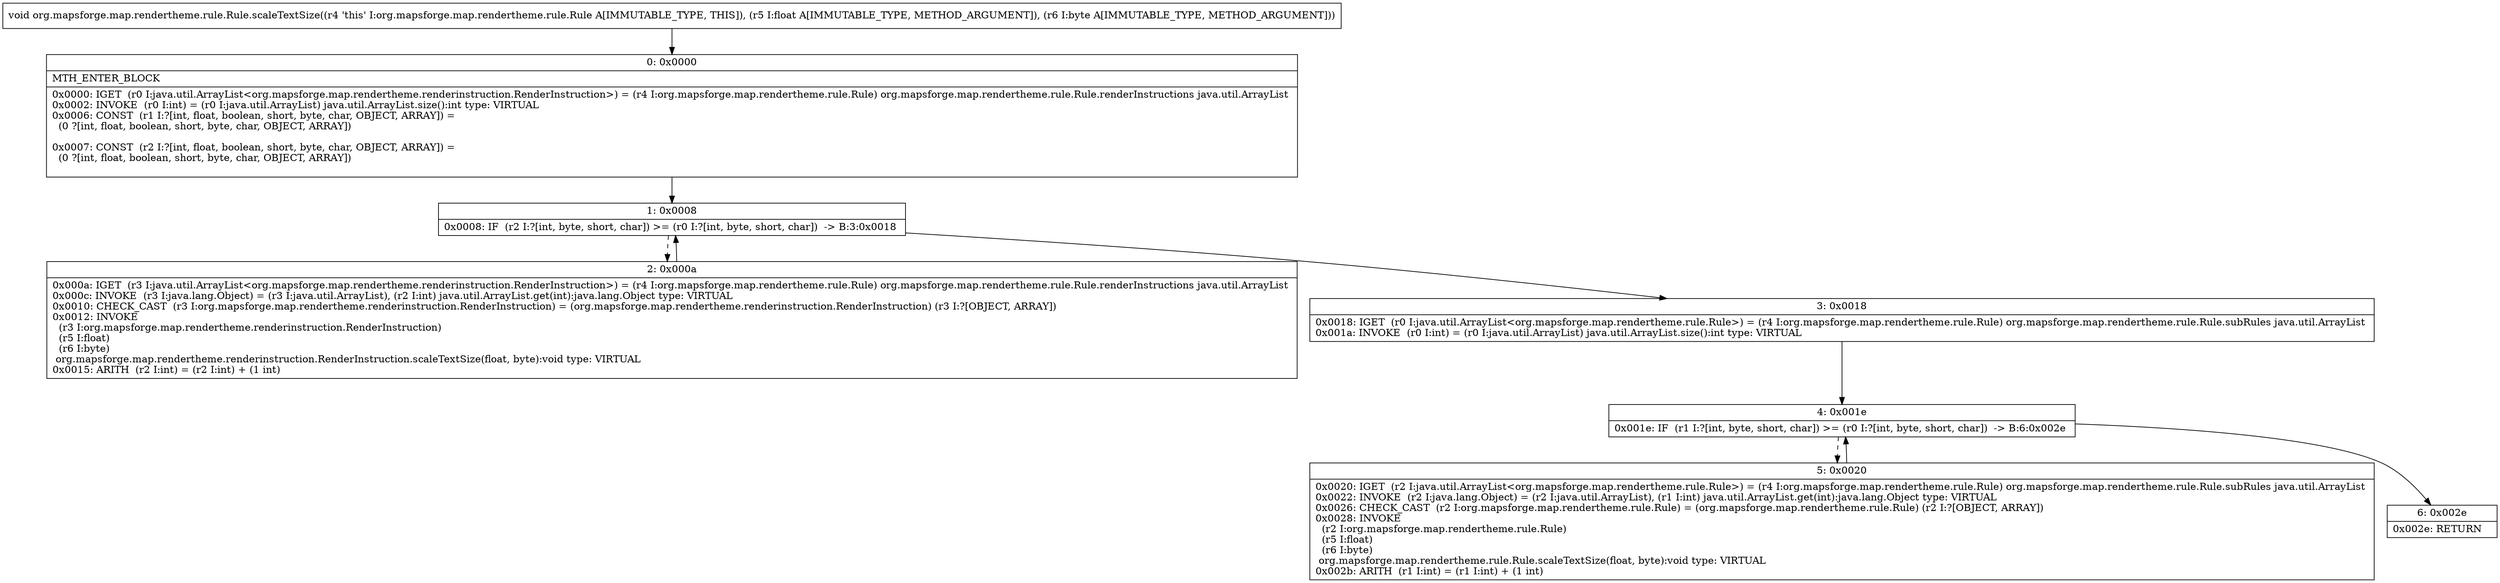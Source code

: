 digraph "CFG fororg.mapsforge.map.rendertheme.rule.Rule.scaleTextSize(FB)V" {
Node_0 [shape=record,label="{0\:\ 0x0000|MTH_ENTER_BLOCK\l|0x0000: IGET  (r0 I:java.util.ArrayList\<org.mapsforge.map.rendertheme.renderinstruction.RenderInstruction\>) = (r4 I:org.mapsforge.map.rendertheme.rule.Rule) org.mapsforge.map.rendertheme.rule.Rule.renderInstructions java.util.ArrayList \l0x0002: INVOKE  (r0 I:int) = (r0 I:java.util.ArrayList) java.util.ArrayList.size():int type: VIRTUAL \l0x0006: CONST  (r1 I:?[int, float, boolean, short, byte, char, OBJECT, ARRAY]) = \l  (0 ?[int, float, boolean, short, byte, char, OBJECT, ARRAY])\l \l0x0007: CONST  (r2 I:?[int, float, boolean, short, byte, char, OBJECT, ARRAY]) = \l  (0 ?[int, float, boolean, short, byte, char, OBJECT, ARRAY])\l \l}"];
Node_1 [shape=record,label="{1\:\ 0x0008|0x0008: IF  (r2 I:?[int, byte, short, char]) \>= (r0 I:?[int, byte, short, char])  \-\> B:3:0x0018 \l}"];
Node_2 [shape=record,label="{2\:\ 0x000a|0x000a: IGET  (r3 I:java.util.ArrayList\<org.mapsforge.map.rendertheme.renderinstruction.RenderInstruction\>) = (r4 I:org.mapsforge.map.rendertheme.rule.Rule) org.mapsforge.map.rendertheme.rule.Rule.renderInstructions java.util.ArrayList \l0x000c: INVOKE  (r3 I:java.lang.Object) = (r3 I:java.util.ArrayList), (r2 I:int) java.util.ArrayList.get(int):java.lang.Object type: VIRTUAL \l0x0010: CHECK_CAST  (r3 I:org.mapsforge.map.rendertheme.renderinstruction.RenderInstruction) = (org.mapsforge.map.rendertheme.renderinstruction.RenderInstruction) (r3 I:?[OBJECT, ARRAY]) \l0x0012: INVOKE  \l  (r3 I:org.mapsforge.map.rendertheme.renderinstruction.RenderInstruction)\l  (r5 I:float)\l  (r6 I:byte)\l org.mapsforge.map.rendertheme.renderinstruction.RenderInstruction.scaleTextSize(float, byte):void type: VIRTUAL \l0x0015: ARITH  (r2 I:int) = (r2 I:int) + (1 int) \l}"];
Node_3 [shape=record,label="{3\:\ 0x0018|0x0018: IGET  (r0 I:java.util.ArrayList\<org.mapsforge.map.rendertheme.rule.Rule\>) = (r4 I:org.mapsforge.map.rendertheme.rule.Rule) org.mapsforge.map.rendertheme.rule.Rule.subRules java.util.ArrayList \l0x001a: INVOKE  (r0 I:int) = (r0 I:java.util.ArrayList) java.util.ArrayList.size():int type: VIRTUAL \l}"];
Node_4 [shape=record,label="{4\:\ 0x001e|0x001e: IF  (r1 I:?[int, byte, short, char]) \>= (r0 I:?[int, byte, short, char])  \-\> B:6:0x002e \l}"];
Node_5 [shape=record,label="{5\:\ 0x0020|0x0020: IGET  (r2 I:java.util.ArrayList\<org.mapsforge.map.rendertheme.rule.Rule\>) = (r4 I:org.mapsforge.map.rendertheme.rule.Rule) org.mapsforge.map.rendertheme.rule.Rule.subRules java.util.ArrayList \l0x0022: INVOKE  (r2 I:java.lang.Object) = (r2 I:java.util.ArrayList), (r1 I:int) java.util.ArrayList.get(int):java.lang.Object type: VIRTUAL \l0x0026: CHECK_CAST  (r2 I:org.mapsforge.map.rendertheme.rule.Rule) = (org.mapsforge.map.rendertheme.rule.Rule) (r2 I:?[OBJECT, ARRAY]) \l0x0028: INVOKE  \l  (r2 I:org.mapsforge.map.rendertheme.rule.Rule)\l  (r5 I:float)\l  (r6 I:byte)\l org.mapsforge.map.rendertheme.rule.Rule.scaleTextSize(float, byte):void type: VIRTUAL \l0x002b: ARITH  (r1 I:int) = (r1 I:int) + (1 int) \l}"];
Node_6 [shape=record,label="{6\:\ 0x002e|0x002e: RETURN   \l}"];
MethodNode[shape=record,label="{void org.mapsforge.map.rendertheme.rule.Rule.scaleTextSize((r4 'this' I:org.mapsforge.map.rendertheme.rule.Rule A[IMMUTABLE_TYPE, THIS]), (r5 I:float A[IMMUTABLE_TYPE, METHOD_ARGUMENT]), (r6 I:byte A[IMMUTABLE_TYPE, METHOD_ARGUMENT])) }"];
MethodNode -> Node_0;
Node_0 -> Node_1;
Node_1 -> Node_2[style=dashed];
Node_1 -> Node_3;
Node_2 -> Node_1;
Node_3 -> Node_4;
Node_4 -> Node_5[style=dashed];
Node_4 -> Node_6;
Node_5 -> Node_4;
}

